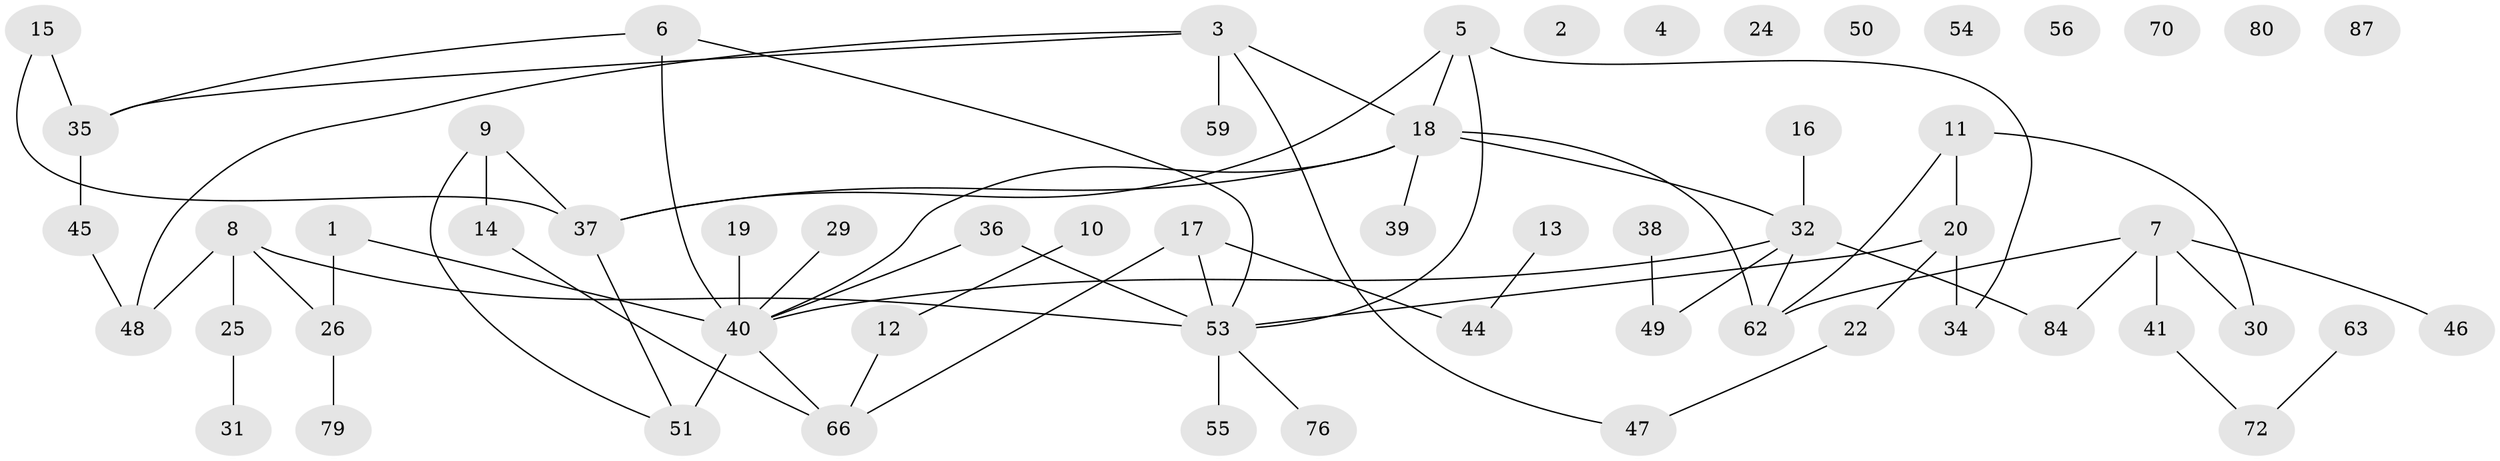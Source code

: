 // original degree distribution, {3: 0.19318181818181818, 0: 0.09090909090909091, 4: 0.11363636363636363, 1: 0.20454545454545456, 2: 0.3409090909090909, 6: 0.022727272727272728, 5: 0.022727272727272728, 9: 0.011363636363636364}
// Generated by graph-tools (version 1.1) at 2025/41/03/06/25 10:41:20]
// undirected, 59 vertices, 68 edges
graph export_dot {
graph [start="1"]
  node [color=gray90,style=filled];
  1 [super="+71"];
  2;
  3 [super="+61"];
  4 [super="+73"];
  5 [super="+52"];
  6 [super="+23"];
  7 [super="+88"];
  8 [super="+69"];
  9;
  10 [super="+58"];
  11 [super="+27"];
  12 [super="+42"];
  13;
  14 [super="+21"];
  15;
  16;
  17 [super="+77"];
  18 [super="+33"];
  19;
  20 [super="+28"];
  22 [super="+60"];
  24;
  25;
  26 [super="+65"];
  29;
  30;
  31 [super="+85"];
  32 [super="+86"];
  34 [super="+78"];
  35;
  36 [super="+75"];
  37 [super="+67"];
  38 [super="+43"];
  39;
  40 [super="+74"];
  41;
  44;
  45;
  46 [super="+57"];
  47;
  48 [super="+83"];
  49;
  50;
  51 [super="+68"];
  53 [super="+64"];
  54;
  55;
  56;
  59;
  62;
  63;
  66 [super="+82"];
  70;
  72 [super="+81"];
  76;
  79;
  80;
  84;
  87;
  1 -- 26;
  1 -- 40 [weight=2];
  3 -- 35;
  3 -- 47;
  3 -- 48;
  3 -- 59;
  3 -- 18;
  5 -- 18;
  5 -- 37;
  5 -- 34;
  5 -- 53;
  6 -- 35;
  6 -- 53;
  6 -- 40;
  7 -- 30;
  7 -- 84;
  7 -- 41;
  7 -- 62;
  7 -- 46;
  8 -- 25;
  8 -- 26;
  8 -- 53;
  8 -- 48;
  9 -- 14;
  9 -- 37;
  9 -- 51;
  10 -- 12;
  11 -- 30;
  11 -- 62;
  11 -- 20;
  12 -- 66;
  13 -- 44;
  14 -- 66;
  15 -- 35;
  15 -- 37;
  16 -- 32;
  17 -- 53;
  17 -- 66;
  17 -- 44;
  18 -- 32;
  18 -- 62;
  18 -- 39;
  18 -- 40;
  18 -- 37;
  19 -- 40;
  20 -- 22;
  20 -- 34;
  20 -- 53;
  22 -- 47;
  25 -- 31;
  26 -- 79;
  29 -- 40;
  32 -- 49;
  32 -- 84;
  32 -- 62;
  32 -- 40;
  35 -- 45;
  36 -- 53;
  36 -- 40;
  37 -- 51;
  38 -- 49;
  40 -- 51 [weight=2];
  40 -- 66;
  41 -- 72;
  45 -- 48;
  53 -- 55 [weight=2];
  53 -- 76;
  63 -- 72;
}
